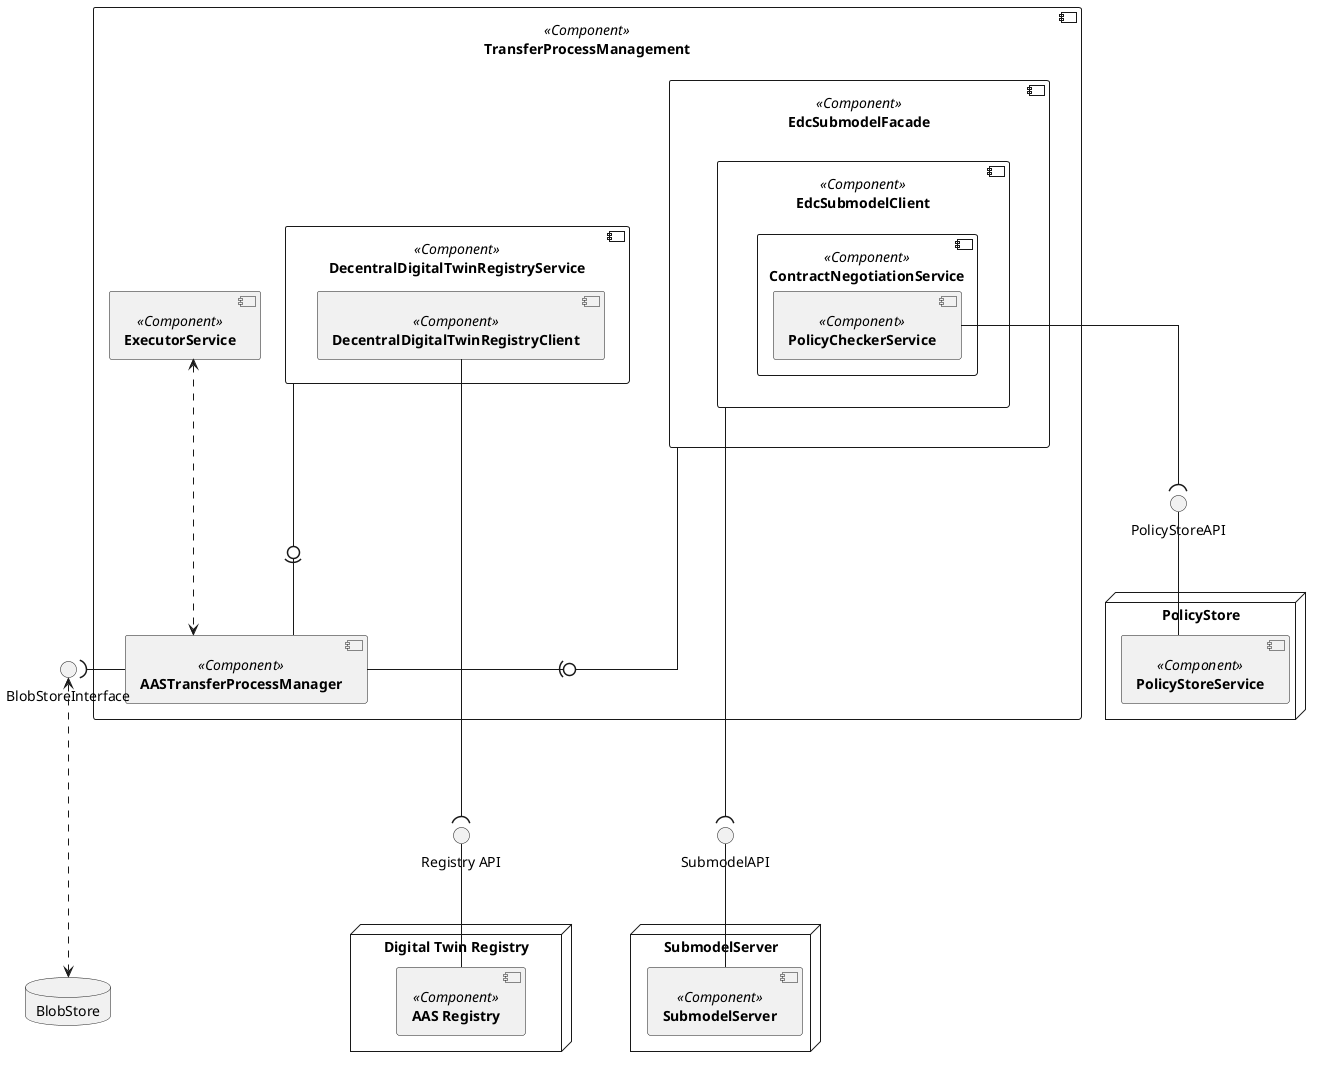 @startuml
skinparam monochrome true
skinparam shadowing false
skinparam nodesep 10
skinparam ranksep 100
skinparam linetype ortho
skinparam defaultFontName "Architects daughter"


component [**TransferProcessManagement**] <<Component>> as TransferProcessManagement {
    component [**AASTransferProcessManager**] <<Component>> as TransferProcessManager
    component [**DecentralDigitalTwinRegistryService**] <<Component>> as DTRService {
        component [**DecentralDigitalTwinRegistryClient**] <<Component>> as DTRClient
    }
    component [**EdcSubmodelFacade**] <<Component>> as SubmodelFacade {
        component [**EdcSubmodelClient**] <<Component>> as SubmodelClient {
            component [**ContractNegotiationService**]  <<Component>> as ContractNegotiationService {
                [**PolicyCheckerService**] <<Component>> as PolicyCheckerService
            }
        }
    }
    component [**ExecutorService**] <<Component>> as ExecutorService
}

node PolicyStore {
    [**PolicyStoreService**] <<Component>> as PolicyStoreService
}

node "Digital Twin Registry" {
    [**AAS Registry**] <<Component>> as AASR
}

node "SubmodelServer" {
    [**SubmodelServer**] <<Component>> as SMS
}

DTRService --0)- TransferProcessManager
SubmodelFacade --0)- TransferProcessManager
ExecutorService <...> TransferProcessManager

interface "Registry API" as RegAPI
RegAPI -- AASR
DTRClient ----( RegAPI


interface "SubmodelAPI" as SMSAPI
SMSAPI -- SMS
SubmodelClient ----( SMSAPI
interface "PolicyStoreAPI" as PolicyStoreAPI
PolicyCheckerService --(  PolicyStoreAPI
PolicyStoreAPI -- PolicyStoreService

database BlobStore
TransferProcessManager -left-( BlobStoreInterface
BlobStoreInterface <...> BlobStore
@enduml